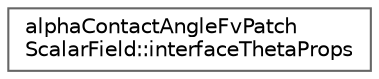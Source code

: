 digraph "Graphical Class Hierarchy"
{
 // LATEX_PDF_SIZE
  bgcolor="transparent";
  edge [fontname=Helvetica,fontsize=10,labelfontname=Helvetica,labelfontsize=10];
  node [fontname=Helvetica,fontsize=10,shape=box,height=0.2,width=0.4];
  rankdir="LR";
  Node0 [id="Node000000",label="alphaContactAngleFvPatch\lScalarField::interfaceThetaProps",height=0.2,width=0.4,color="grey40", fillcolor="white", style="filled",URL="$classFoam_1_1reactingMultiphaseEuler_1_1alphaContactAngleFvPatchScalarField_1_1interfaceThetaProps.html",tooltip=" "];
}

